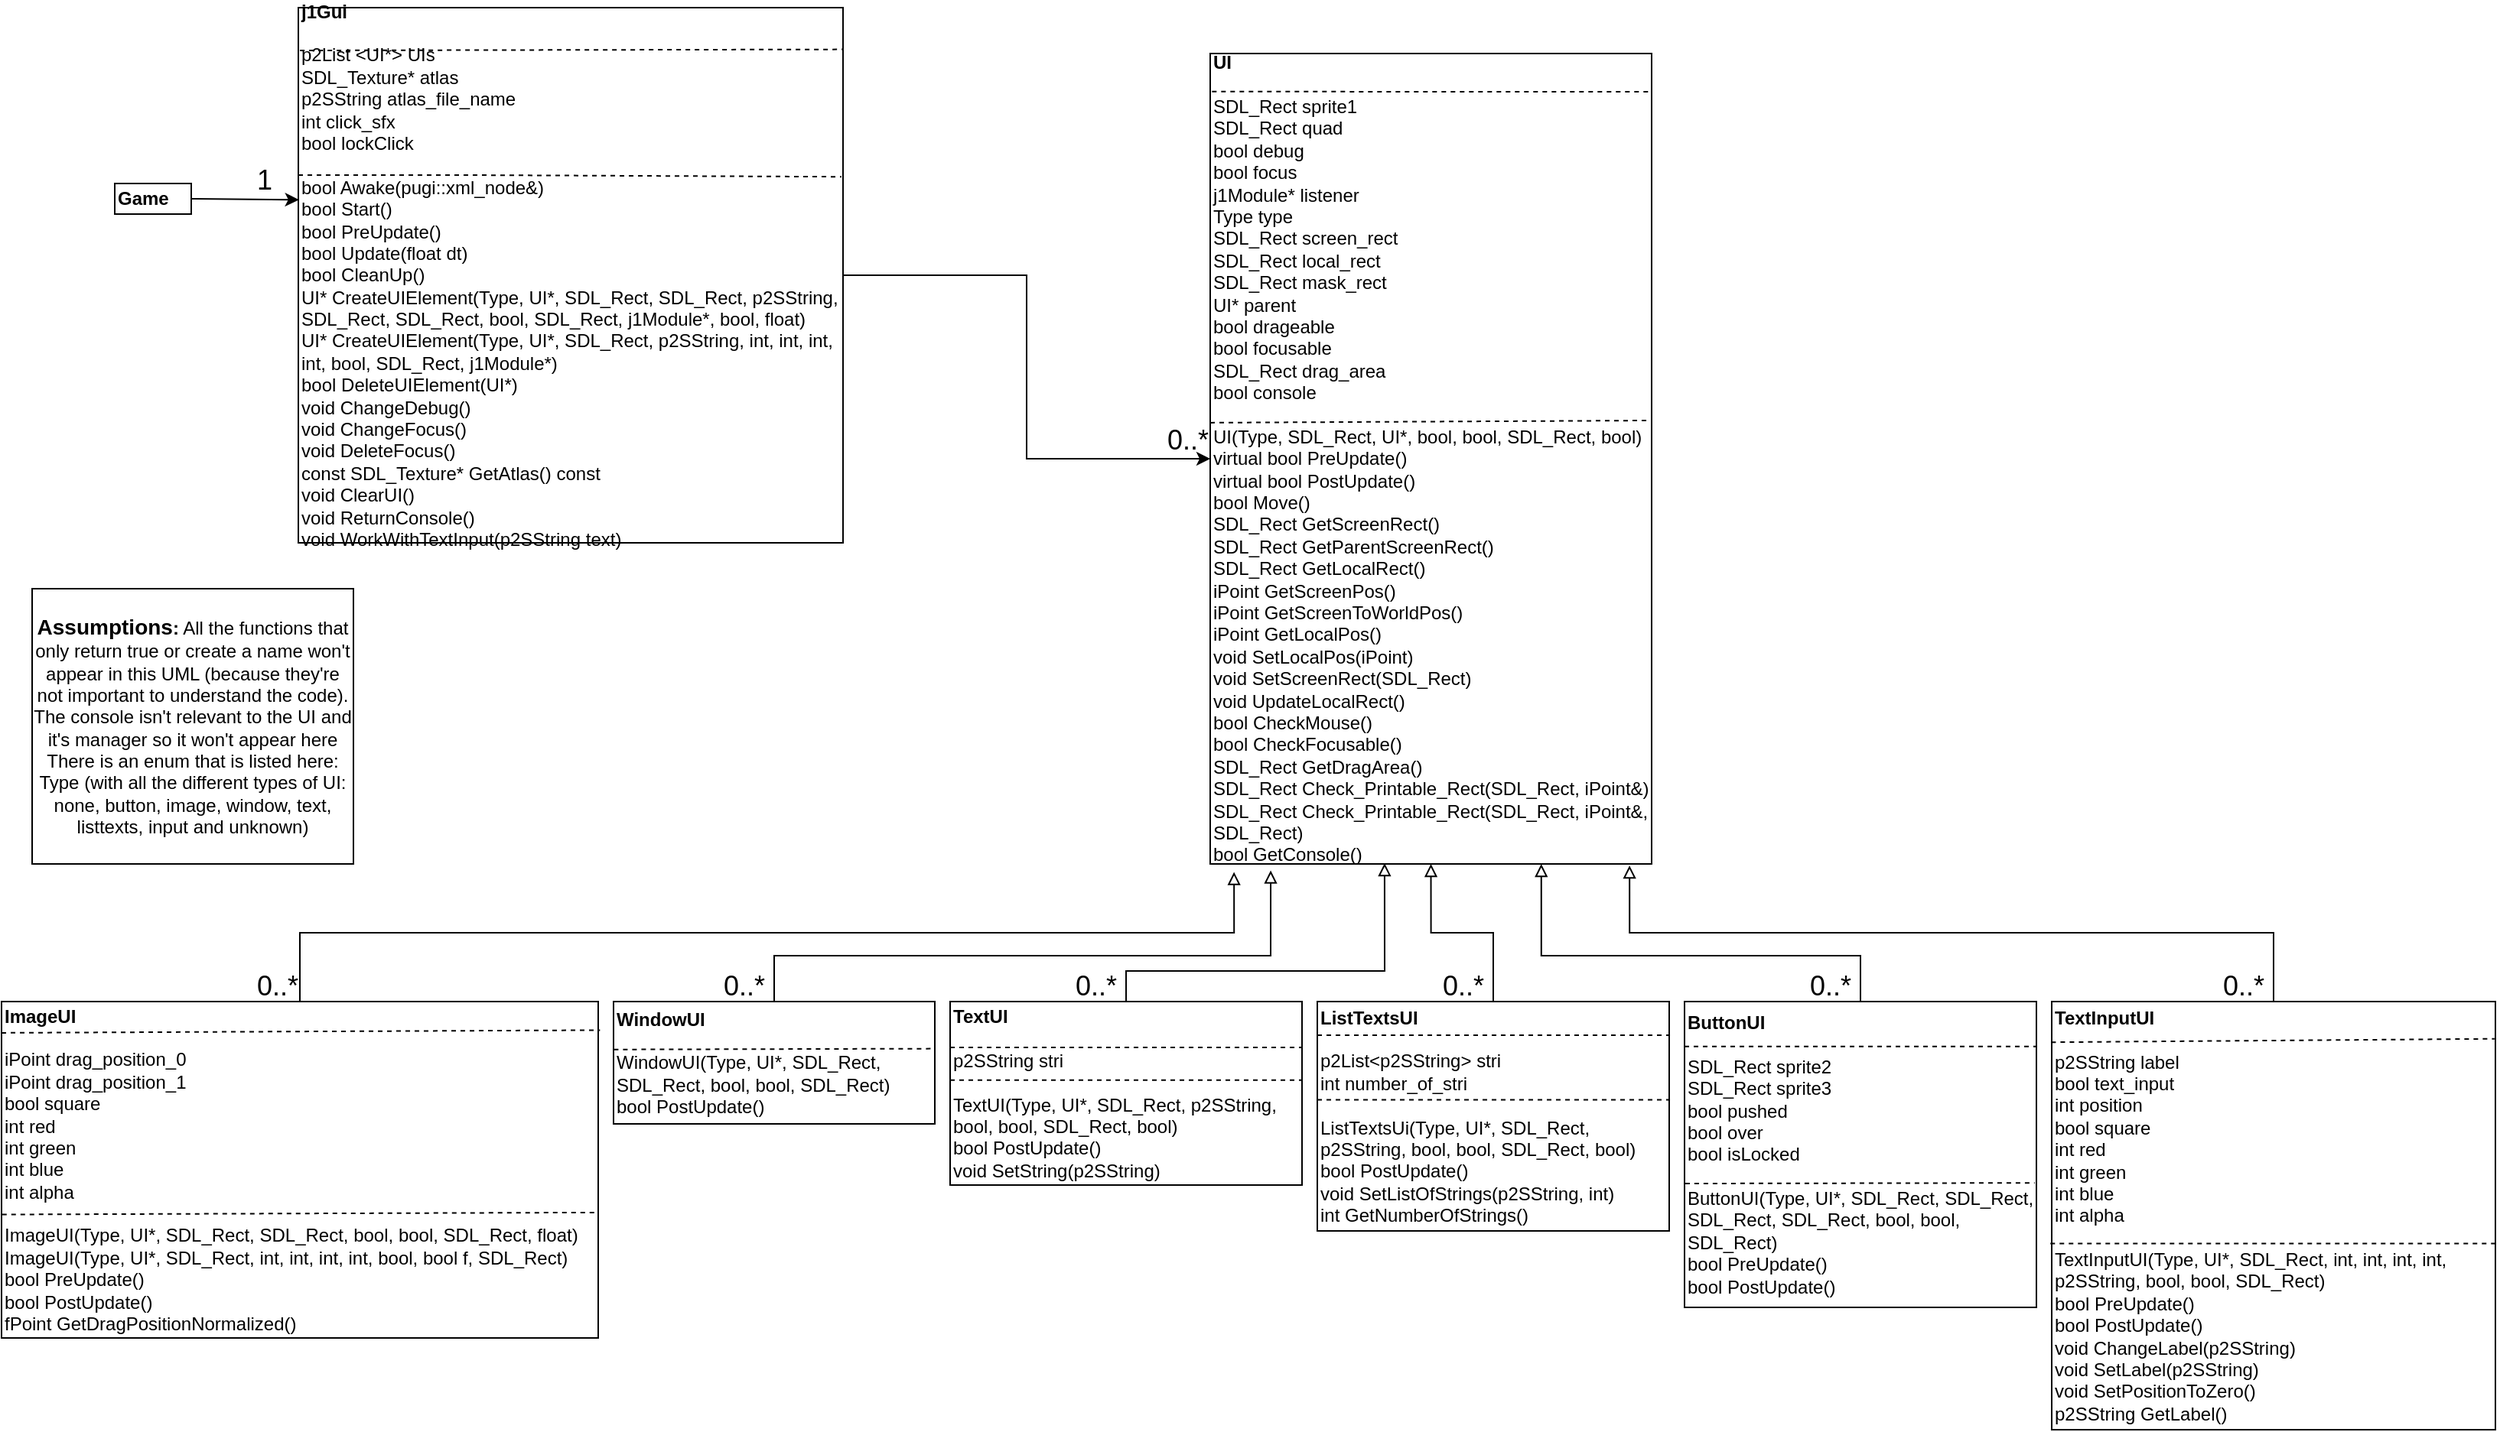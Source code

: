 <mxfile version="12.4.7" type="github">
  <diagram id="9TCni8zkd9GzKKKIGCB6" name="Page-1">
    <mxGraphModel dx="2595" dy="1450" grid="1" gridSize="10" guides="1" tooltips="1" connect="1" arrows="1" fold="1" page="1" pageScale="1" pageWidth="827" pageHeight="1169" math="0" shadow="0">
      <root>
        <mxCell id="0"/>
        <mxCell id="1" parent="0"/>
        <mxCell id="NNJdT-l5_N1uOXzTAoso-7" value="&lt;b&gt;Game&lt;/b&gt;" style="rounded=0;whiteSpace=wrap;html=1;align=left;" vertex="1" parent="1">
          <mxGeometry x="84" y="125" width="50" height="20" as="geometry"/>
        </mxCell>
        <mxCell id="NNJdT-l5_N1uOXzTAoso-19" style="edgeStyle=orthogonalEdgeStyle;rounded=0;orthogonalLoop=1;jettySize=auto;html=1;exitX=1;exitY=0.5;exitDx=0;exitDy=0;entryX=0;entryY=0.5;entryDx=0;entryDy=0;" edge="1" parent="1" source="NNJdT-l5_N1uOXzTAoso-8" target="NNJdT-l5_N1uOXzTAoso-14">
          <mxGeometry relative="1" as="geometry"/>
        </mxCell>
        <mxCell id="NNJdT-l5_N1uOXzTAoso-8" value="&lt;b&gt;j1Gui&lt;/b&gt;&lt;br&gt;&lt;br&gt;&lt;div&gt;p2List &amp;lt;UI*&amp;gt; UIs&lt;/div&gt;&lt;div&gt;SDL_Texture* atlas&lt;/div&gt;&lt;div&gt;p2SString atlas_file_name&lt;/div&gt;&lt;div&gt;&lt;div&gt;int click_sfx&lt;/div&gt;&lt;div&gt;bool lockClick&lt;/div&gt;&lt;/div&gt;&lt;br&gt;&lt;div&gt;bool Awake(pugi::xml_node&amp;amp;)&lt;/div&gt;&lt;div&gt;&lt;span&gt;bool Start()&lt;/span&gt;&lt;br&gt;&lt;/div&gt;&lt;div&gt;&lt;span&gt;bool PreUpdate()&lt;/span&gt;&lt;br&gt;&lt;/div&gt;&lt;div&gt;&lt;span&gt;bool Update(float dt)&lt;/span&gt;&lt;br&gt;&lt;/div&gt;&lt;div&gt;&lt;span&gt;bool CleanUp()&lt;/span&gt;&lt;br&gt;&lt;/div&gt;&lt;div&gt;&lt;span&gt;&lt;div&gt;UI* CreateUIElement(Type, UI*, SDL_Rect, SDL_Rect, p2SString, SDL_Rect, SDL_Rect, bool,&lt;span style=&quot;white-space: pre&quot;&gt;	&lt;/span&gt;S&lt;span&gt;DL_Rect, j1Module*, bool, float)&lt;/span&gt;&lt;/div&gt;&lt;div&gt;UI* CreateUIElement(Type, UI*, SDL_Rect, p2SString, int, int, int, int, bool, SDL_Rect, j1Module*)&lt;/div&gt;&lt;/span&gt;&lt;/div&gt;&lt;div&gt;&lt;div&gt;bool DeleteUIElement(UI*)&lt;/div&gt;&lt;div&gt;&lt;span&gt;void ChangeDebug()&lt;/span&gt;&lt;br&gt;&lt;/div&gt;&lt;div&gt;&lt;span&gt;void ChangeFocus()&lt;/span&gt;&lt;br&gt;&lt;/div&gt;&lt;div&gt;&lt;span&gt;void DeleteFocus()&lt;/span&gt;&lt;br&gt;&lt;/div&gt;&lt;div&gt;&lt;span&gt;const SDL_Texture* GetAtlas() const&lt;/span&gt;&lt;br&gt;&lt;/div&gt;&lt;div&gt;&lt;span&gt;void ClearUI()&lt;/span&gt;&lt;br&gt;&lt;/div&gt;&lt;div&gt;&lt;span&gt;void ReturnConsole()&lt;/span&gt;&lt;br&gt;&lt;/div&gt;&lt;div&gt;&lt;span&gt;void WorkWithTextInput(p2SString text)&lt;/span&gt;&lt;br&gt;&lt;/div&gt;&lt;/div&gt;" style="rounded=0;whiteSpace=wrap;html=1;align=left;" vertex="1" parent="1">
          <mxGeometry x="204" y="10" width="356" height="350" as="geometry"/>
        </mxCell>
        <mxCell id="NNJdT-l5_N1uOXzTAoso-9" value="" style="endArrow=none;dashed=1;html=1;exitX=0.003;exitY=0.08;exitDx=0;exitDy=0;exitPerimeter=0;entryX=0.999;entryY=0.078;entryDx=0;entryDy=0;entryPerimeter=0;" edge="1" parent="1" source="NNJdT-l5_N1uOXzTAoso-8" target="NNJdT-l5_N1uOXzTAoso-8">
          <mxGeometry width="50" height="50" relative="1" as="geometry">
            <mxPoint x="210" y="80" as="sourcePoint"/>
            <mxPoint x="420" y="81" as="targetPoint"/>
          </mxGeometry>
        </mxCell>
        <mxCell id="NNJdT-l5_N1uOXzTAoso-10" value="" style="endArrow=none;dashed=1;html=1;entryX=0.997;entryY=0.316;entryDx=0;entryDy=0;entryPerimeter=0;" edge="1" parent="1" target="NNJdT-l5_N1uOXzTAoso-8">
          <mxGeometry width="50" height="50" relative="1" as="geometry">
            <mxPoint x="204" y="119.5" as="sourcePoint"/>
            <mxPoint x="421" y="120" as="targetPoint"/>
            <Array as="points">
              <mxPoint x="315" y="119.5"/>
            </Array>
          </mxGeometry>
        </mxCell>
        <mxCell id="NNJdT-l5_N1uOXzTAoso-11" value="" style="endArrow=classic;html=1;exitX=1;exitY=0.5;exitDx=0;exitDy=0;entryX=0.001;entryY=0.359;entryDx=0;entryDy=0;entryPerimeter=0;" edge="1" parent="1" source="NNJdT-l5_N1uOXzTAoso-7" target="NNJdT-l5_N1uOXzTAoso-8">
          <mxGeometry width="50" height="50" relative="1" as="geometry">
            <mxPoint x="84" y="230" as="sourcePoint"/>
            <mxPoint x="140" y="150" as="targetPoint"/>
          </mxGeometry>
        </mxCell>
        <mxCell id="NNJdT-l5_N1uOXzTAoso-12" value="&lt;font style=&quot;font-size: 18px&quot;&gt;1&lt;/font&gt;" style="text;html=1;resizable=0;points=[];autosize=1;align=left;verticalAlign=top;spacingTop=-4;" vertex="1" parent="1">
          <mxGeometry x="174.5" y="110" width="30" height="20" as="geometry"/>
        </mxCell>
        <mxCell id="NNJdT-l5_N1uOXzTAoso-14" value="&lt;b&gt;UI&lt;br&gt;&lt;/b&gt;&lt;br&gt;&lt;div&gt;SDL_Rect sprite1&lt;/div&gt;&lt;div&gt;SDL_Rect quad&lt;/div&gt;&lt;div&gt;bool debug&lt;/div&gt;&lt;div&gt;bool focus&lt;/div&gt;&lt;div&gt;j1Module* listener&lt;/div&gt;&lt;div&gt;Type type&lt;/div&gt;&lt;div&gt;&lt;span&gt;SDL_Rect screen_rect&lt;/span&gt;&lt;br&gt;&lt;/div&gt;&lt;div&gt;SDL_Rect local_rect&lt;/div&gt;&lt;div&gt;SDL_Rect mask_rect&lt;/div&gt;&lt;div&gt;UI* parent&lt;/div&gt;&lt;div&gt;bool drageable&lt;/div&gt;&lt;div&gt;bool focusable&lt;/div&gt;&lt;div&gt;SDL_Rect drag_area&lt;/div&gt;&lt;div&gt;bool console&lt;/div&gt;&lt;br&gt;UI(Type, SDL_Rect, UI*, bool, bool, SDL_Rect, bool)&lt;br&gt;&lt;div&gt;virtual bool PreUpdate()&lt;/div&gt;&lt;div&gt;virtual bool PostUpdate()&lt;/div&gt;&lt;div&gt;&lt;div&gt;bool Move()&lt;/div&gt;&lt;div&gt;&lt;span&gt;SDL_Rect GetScreenRect()&lt;/span&gt;&lt;br&gt;&lt;/div&gt;&lt;div&gt;SDL_Rect GetParentScreenRect()&lt;/div&gt;&lt;div&gt;SDL_Rect GetLocalRect()&lt;/div&gt;&lt;div&gt;iPoint GetScreenPos()&lt;/div&gt;&lt;div&gt;iPoint GetScreenToWorldPos()&lt;/div&gt;&lt;div&gt;iPoint GetLocalPos()&lt;/div&gt;&lt;div&gt;void SetLocalPos(iPoint)&lt;/div&gt;&lt;div&gt;void SetScreenRect(SDL_Rect)&lt;/div&gt;&lt;div&gt;void UpdateLocalRect()&lt;/div&gt;&lt;div&gt;bool CheckMouse()&lt;/div&gt;&lt;div&gt;bool CheckFocusable()&lt;/div&gt;&lt;div&gt;SDL_Rect GetDragArea()&lt;/div&gt;&lt;div&gt;SDL_Rect Check_Printable_Rect(SDL_Rect, iPoint&amp;amp;)&lt;/div&gt;&lt;div&gt;SDL_Rect Check_Printable_Rect(SDL_Rect, iPoint&amp;amp;, SDL_Rect)&lt;/div&gt;&lt;div&gt;bool GetConsole()&lt;/div&gt;&lt;/div&gt;" style="rounded=0;whiteSpace=wrap;html=1;align=left;" vertex="1" parent="1">
          <mxGeometry x="800" y="40" width="288.5" height="530" as="geometry"/>
        </mxCell>
        <mxCell id="NNJdT-l5_N1uOXzTAoso-15" value="" style="endArrow=none;dashed=1;html=1;exitX=0.004;exitY=0.047;exitDx=0;exitDy=0;exitPerimeter=0;" edge="1" parent="1" source="NNJdT-l5_N1uOXzTAoso-14">
          <mxGeometry width="50" height="50" relative="1" as="geometry">
            <mxPoint x="796" y="75" as="sourcePoint"/>
            <mxPoint x="1089" y="65" as="targetPoint"/>
          </mxGeometry>
        </mxCell>
        <mxCell id="NNJdT-l5_N1uOXzTAoso-16" value="&lt;font style=&quot;font-size: 18px&quot;&gt;0..*&lt;/font&gt;" style="text;html=1;resizable=0;points=[];autosize=1;align=left;verticalAlign=top;spacingTop=-4;" vertex="1" parent="1">
          <mxGeometry x="770" y="280" width="40" height="20" as="geometry"/>
        </mxCell>
        <mxCell id="NNJdT-l5_N1uOXzTAoso-20" value="" style="endArrow=none;dashed=1;html=1;exitX=0.004;exitY=0.047;exitDx=0;exitDy=0;exitPerimeter=0;" edge="1" parent="1">
          <mxGeometry width="50" height="50" relative="1" as="geometry">
            <mxPoint x="800.004" y="281.44" as="sourcePoint"/>
            <mxPoint x="1087.85" y="280" as="targetPoint"/>
          </mxGeometry>
        </mxCell>
        <mxCell id="NNJdT-l5_N1uOXzTAoso-42" style="edgeStyle=orthogonalEdgeStyle;rounded=0;orthogonalLoop=1;jettySize=auto;html=1;exitX=0.5;exitY=0;exitDx=0;exitDy=0;entryX=0.054;entryY=1.01;entryDx=0;entryDy=0;endArrow=block;endFill=0;entryPerimeter=0;" edge="1" parent="1" source="NNJdT-l5_N1uOXzTAoso-21" target="NNJdT-l5_N1uOXzTAoso-14">
          <mxGeometry relative="1" as="geometry"/>
        </mxCell>
        <mxCell id="NNJdT-l5_N1uOXzTAoso-21" value="&lt;b&gt;ImageUI&lt;/b&gt;&lt;br&gt;&lt;br&gt;&lt;div&gt;&lt;div&gt;iPoint drag_position_0&lt;/div&gt;&lt;div&gt;iPoint drag_position_1&lt;/div&gt;&lt;div&gt;bool square&lt;/div&gt;&lt;div&gt;int red&lt;/div&gt;&lt;div&gt;int green&lt;/div&gt;&lt;div&gt;int blue&lt;/div&gt;&lt;div&gt;int alpha&lt;/div&gt;&lt;/div&gt;&lt;br&gt;&lt;div&gt;ImageUI(Type, UI*, SDL_Rect, SDL_Rect, bool, bool, SDL_Rect, float)&lt;/div&gt;&lt;div&gt;ImageUI(Type, UI*, SDL_Rect, int, int, int, int, bool, bool f, SDL_Rect)&lt;/div&gt;&lt;div&gt;&lt;div&gt;bool PreUpdate()&lt;/div&gt;&lt;div&gt;&lt;span&gt;bool PostUpdate()&lt;/span&gt;&lt;/div&gt;&lt;div&gt;fPoint GetDragPositionNormalized()&lt;/div&gt;&lt;/div&gt;&lt;div&gt;&lt;/div&gt;" style="rounded=0;whiteSpace=wrap;html=1;align=left;" vertex="1" parent="1">
          <mxGeometry x="10" y="660" width="390" height="220" as="geometry"/>
        </mxCell>
        <mxCell id="NNJdT-l5_N1uOXzTAoso-22" value="" style="endArrow=none;dashed=1;html=1;entryX=1.003;entryY=0.085;entryDx=0;entryDy=0;entryPerimeter=0;exitX=0;exitY=0.093;exitDx=0;exitDy=0;exitPerimeter=0;" edge="1" parent="1" source="NNJdT-l5_N1uOXzTAoso-21" target="NNJdT-l5_N1uOXzTAoso-21">
          <mxGeometry width="50" height="50" relative="1" as="geometry">
            <mxPoint x="421.5" y="660.5" as="sourcePoint"/>
            <mxPoint x="538.5" y="660.5" as="targetPoint"/>
          </mxGeometry>
        </mxCell>
        <mxCell id="NNJdT-l5_N1uOXzTAoso-23" value="" style="endArrow=none;dashed=1;html=1;entryX=0.999;entryY=0.627;entryDx=0;entryDy=0;exitX=0.001;exitY=0.633;exitDx=0;exitDy=0;exitPerimeter=0;entryPerimeter=0;" edge="1" parent="1" source="NNJdT-l5_N1uOXzTAoso-21" target="NNJdT-l5_N1uOXzTAoso-21">
          <mxGeometry width="50" height="50" relative="1" as="geometry">
            <mxPoint x="15" y="807" as="sourcePoint"/>
            <mxPoint x="542.5" y="880.5" as="targetPoint"/>
          </mxGeometry>
        </mxCell>
        <mxCell id="NNJdT-l5_N1uOXzTAoso-43" style="edgeStyle=orthogonalEdgeStyle;rounded=0;orthogonalLoop=1;jettySize=auto;html=1;exitX=0.5;exitY=0;exitDx=0;exitDy=0;entryX=0.137;entryY=1.008;entryDx=0;entryDy=0;entryPerimeter=0;endArrow=block;endFill=0;" edge="1" parent="1" source="NNJdT-l5_N1uOXzTAoso-25" target="NNJdT-l5_N1uOXzTAoso-14">
          <mxGeometry relative="1" as="geometry">
            <Array as="points">
              <mxPoint x="515" y="630"/>
              <mxPoint x="840" y="630"/>
            </Array>
          </mxGeometry>
        </mxCell>
        <mxCell id="NNJdT-l5_N1uOXzTAoso-25" value="&lt;b&gt;WindowUI&lt;/b&gt;&lt;br&gt;&lt;br&gt;&lt;div&gt;WindowUI(Type, UI*, SDL_Rect, SDL_Rect, bool, bool, SDL_Rect)&lt;/div&gt;&lt;div&gt;&lt;span&gt;bool PostUpdate()&lt;/span&gt;&lt;/div&gt;&lt;div&gt;&lt;/div&gt;" style="rounded=0;whiteSpace=wrap;html=1;align=left;" vertex="1" parent="1">
          <mxGeometry x="410" y="660" width="210" height="80" as="geometry"/>
        </mxCell>
        <mxCell id="NNJdT-l5_N1uOXzTAoso-26" value="" style="endArrow=none;dashed=1;html=1;exitX=0.001;exitY=0.392;exitDx=0;exitDy=0;exitPerimeter=0;entryX=0.998;entryY=0.385;entryDx=0;entryDy=0;entryPerimeter=0;" edge="1" parent="1" source="NNJdT-l5_N1uOXzTAoso-25" target="NNJdT-l5_N1uOXzTAoso-25">
          <mxGeometry width="50" height="50" relative="1" as="geometry">
            <mxPoint x="821.5" y="680.5" as="sourcePoint"/>
            <mxPoint x="801" y="714" as="targetPoint"/>
          </mxGeometry>
        </mxCell>
        <mxCell id="NNJdT-l5_N1uOXzTAoso-44" style="edgeStyle=orthogonalEdgeStyle;rounded=0;orthogonalLoop=1;jettySize=auto;html=1;exitX=0.5;exitY=0;exitDx=0;exitDy=0;entryX=0.395;entryY=0.999;entryDx=0;entryDy=0;entryPerimeter=0;endArrow=block;endFill=0;" edge="1" parent="1" source="NNJdT-l5_N1uOXzTAoso-28" target="NNJdT-l5_N1uOXzTAoso-14">
          <mxGeometry relative="1" as="geometry">
            <Array as="points">
              <mxPoint x="745" y="640"/>
              <mxPoint x="914" y="640"/>
            </Array>
          </mxGeometry>
        </mxCell>
        <mxCell id="NNJdT-l5_N1uOXzTAoso-28" value="&lt;b&gt;TextUI&lt;/b&gt;&lt;br&gt;&lt;br&gt;&lt;div&gt;p2SString stri&lt;br&gt;&lt;/div&gt;&lt;br&gt;&lt;div&gt;TextUI(Type, UI*, SDL_Rect, p2SString, bool, bool, SDL_Rect, bool)&lt;/div&gt;&lt;div&gt;&lt;div&gt;&lt;span&gt;bool PostUpdate()&lt;/span&gt;&lt;/div&gt;&lt;div&gt;void SetString(p2SString)&lt;/div&gt;&lt;/div&gt;&lt;div&gt;&lt;/div&gt;" style="rounded=0;whiteSpace=wrap;html=1;align=left;" vertex="1" parent="1">
          <mxGeometry x="630" y="660" width="230" height="120" as="geometry"/>
        </mxCell>
        <mxCell id="NNJdT-l5_N1uOXzTAoso-29" value="" style="endArrow=none;dashed=1;html=1;entryX=1;entryY=0.25;entryDx=0;entryDy=0;exitX=0;exitY=0.25;exitDx=0;exitDy=0;" edge="1" parent="1" source="NNJdT-l5_N1uOXzTAoso-28" target="NNJdT-l5_N1uOXzTAoso-28">
          <mxGeometry width="50" height="50" relative="1" as="geometry">
            <mxPoint x="1251.5" y="540.5" as="sourcePoint"/>
            <mxPoint x="1368.5" y="540.5" as="targetPoint"/>
          </mxGeometry>
        </mxCell>
        <mxCell id="NNJdT-l5_N1uOXzTAoso-30" value="" style="endArrow=none;dashed=1;html=1;entryX=0.999;entryY=0.428;entryDx=0;entryDy=0;exitX=0;exitY=0.428;exitDx=0;exitDy=0;exitPerimeter=0;entryPerimeter=0;" edge="1" parent="1" source="NNJdT-l5_N1uOXzTAoso-28" target="NNJdT-l5_N1uOXzTAoso-28">
          <mxGeometry width="50" height="50" relative="1" as="geometry">
            <mxPoint x="845" y="687" as="sourcePoint"/>
            <mxPoint x="1372.5" y="760.5" as="targetPoint"/>
          </mxGeometry>
        </mxCell>
        <mxCell id="NNJdT-l5_N1uOXzTAoso-45" style="edgeStyle=orthogonalEdgeStyle;rounded=0;orthogonalLoop=1;jettySize=auto;html=1;exitX=0.5;exitY=0;exitDx=0;exitDy=0;entryX=0.5;entryY=1;entryDx=0;entryDy=0;endArrow=block;endFill=0;" edge="1" parent="1" source="NNJdT-l5_N1uOXzTAoso-32" target="NNJdT-l5_N1uOXzTAoso-14">
          <mxGeometry relative="1" as="geometry"/>
        </mxCell>
        <mxCell id="NNJdT-l5_N1uOXzTAoso-32" value="&lt;b&gt;ListTextsUI&lt;/b&gt;&lt;br&gt;&lt;br&gt;&lt;div&gt;p2List&amp;lt;p2SString&amp;gt; stri&lt;br&gt;&lt;/div&gt;&lt;div&gt;int number_of_stri&lt;br&gt;&lt;/div&gt;&lt;br&gt;&lt;div&gt;ListTextsUi(Type, UI*, SDL_Rect, p2SString, bool, bool, SDL_Rect, bool)&lt;/div&gt;&lt;div&gt;&lt;div&gt;&lt;span&gt;bool PostUpdate()&lt;/span&gt;&lt;/div&gt;&lt;div&gt;void SetListOfStrings(p2SString, int)&lt;/div&gt;&lt;/div&gt;&lt;div&gt;int GetNumberOfStrings()&lt;br&gt;&lt;/div&gt;&lt;div&gt;&lt;/div&gt;" style="rounded=0;whiteSpace=wrap;html=1;align=left;" vertex="1" parent="1">
          <mxGeometry x="870" y="660" width="230" height="150" as="geometry"/>
        </mxCell>
        <mxCell id="NNJdT-l5_N1uOXzTAoso-33" value="" style="endArrow=none;dashed=1;html=1;entryX=0.999;entryY=0.147;entryDx=0;entryDy=0;entryPerimeter=0;exitX=0;exitY=0.147;exitDx=0;exitDy=0;exitPerimeter=0;" edge="1" parent="1" source="NNJdT-l5_N1uOXzTAoso-32" target="NNJdT-l5_N1uOXzTAoso-32">
          <mxGeometry width="50" height="50" relative="1" as="geometry">
            <mxPoint x="1491.5" y="570.5" as="sourcePoint"/>
            <mxPoint x="1608.5" y="570.5" as="targetPoint"/>
          </mxGeometry>
        </mxCell>
        <mxCell id="NNJdT-l5_N1uOXzTAoso-34" value="" style="endArrow=none;dashed=1;html=1;entryX=0.999;entryY=0.428;entryDx=0;entryDy=0;exitX=0;exitY=0.428;exitDx=0;exitDy=0;exitPerimeter=0;entryPerimeter=0;" edge="1" parent="1" source="NNJdT-l5_N1uOXzTAoso-32" target="NNJdT-l5_N1uOXzTAoso-32">
          <mxGeometry width="50" height="50" relative="1" as="geometry">
            <mxPoint x="1085" y="717" as="sourcePoint"/>
            <mxPoint x="1612.5" y="790.5" as="targetPoint"/>
          </mxGeometry>
        </mxCell>
        <mxCell id="NNJdT-l5_N1uOXzTAoso-46" style="edgeStyle=orthogonalEdgeStyle;rounded=0;orthogonalLoop=1;jettySize=auto;html=1;exitX=0.5;exitY=0;exitDx=0;exitDy=0;entryX=0.75;entryY=1;entryDx=0;entryDy=0;endArrow=block;endFill=0;" edge="1" parent="1" source="NNJdT-l5_N1uOXzTAoso-35" target="NNJdT-l5_N1uOXzTAoso-14">
          <mxGeometry relative="1" as="geometry">
            <Array as="points">
              <mxPoint x="1225" y="630"/>
              <mxPoint x="1016" y="630"/>
            </Array>
          </mxGeometry>
        </mxCell>
        <mxCell id="NNJdT-l5_N1uOXzTAoso-35" value="&lt;b&gt;ButtonUI&lt;/b&gt;&lt;br&gt;&lt;br&gt;&lt;div&gt;&lt;div&gt;SDL_Rect sprite2&lt;/div&gt;&lt;div&gt;SDL_Rect sprite3&lt;/div&gt;&lt;div&gt;bool pushed&lt;/div&gt;&lt;div&gt;bool over&lt;/div&gt;&lt;div&gt;bool isLocked&lt;/div&gt;&lt;/div&gt;&lt;br&gt;&lt;div&gt;ButtonUI(Type, UI*, SDL_Rect, SDL_Rect, SDL_Rect, SDL_Rect, bool, bool, SDL_Rect)&lt;/div&gt;&lt;div&gt;bool PreUpdate()&lt;br&gt;&lt;/div&gt;&lt;div&gt;&lt;div&gt;&lt;span&gt;bool PostUpdate()&lt;/span&gt;&lt;/div&gt;&lt;/div&gt;&lt;div&gt;&lt;/div&gt;" style="rounded=0;whiteSpace=wrap;html=1;align=left;" vertex="1" parent="1">
          <mxGeometry x="1110" y="660" width="230" height="200" as="geometry"/>
        </mxCell>
        <mxCell id="NNJdT-l5_N1uOXzTAoso-36" value="" style="endArrow=none;dashed=1;html=1;entryX=0.999;entryY=0.147;entryDx=0;entryDy=0;entryPerimeter=0;exitX=0;exitY=0.147;exitDx=0;exitDy=0;exitPerimeter=0;" edge="1" parent="1" source="NNJdT-l5_N1uOXzTAoso-35" target="NNJdT-l5_N1uOXzTAoso-35">
          <mxGeometry width="50" height="50" relative="1" as="geometry">
            <mxPoint x="1731.5" y="570.5" as="sourcePoint"/>
            <mxPoint x="1848.5" y="570.5" as="targetPoint"/>
          </mxGeometry>
        </mxCell>
        <mxCell id="NNJdT-l5_N1uOXzTAoso-37" value="" style="endArrow=none;dashed=1;html=1;entryX=0.995;entryY=0.593;entryDx=0;entryDy=0;exitX=0.002;exitY=0.595;exitDx=0;exitDy=0;exitPerimeter=0;entryPerimeter=0;" edge="1" parent="1" source="NNJdT-l5_N1uOXzTAoso-35" target="NNJdT-l5_N1uOXzTAoso-35">
          <mxGeometry width="50" height="50" relative="1" as="geometry">
            <mxPoint x="1325" y="717" as="sourcePoint"/>
            <mxPoint x="1852.5" y="790.5" as="targetPoint"/>
          </mxGeometry>
        </mxCell>
        <mxCell id="NNJdT-l5_N1uOXzTAoso-47" style="edgeStyle=orthogonalEdgeStyle;rounded=0;orthogonalLoop=1;jettySize=auto;html=1;exitX=0.5;exitY=0;exitDx=0;exitDy=0;entryX=0.95;entryY=1.002;entryDx=0;entryDy=0;entryPerimeter=0;endArrow=block;endFill=0;" edge="1" parent="1" source="NNJdT-l5_N1uOXzTAoso-38" target="NNJdT-l5_N1uOXzTAoso-14">
          <mxGeometry relative="1" as="geometry"/>
        </mxCell>
        <mxCell id="NNJdT-l5_N1uOXzTAoso-38" value="&lt;b&gt;TextInputUI&lt;/b&gt;&lt;br&gt;&lt;br&gt;&lt;div&gt;&lt;div&gt;p2SString label&lt;/div&gt;&lt;div&gt;bool text_input&lt;/div&gt;&lt;div&gt;int position&lt;/div&gt;&lt;div&gt;bool square&lt;/div&gt;&lt;div&gt;int red&lt;/div&gt;&lt;div&gt;int green&lt;/div&gt;&lt;div&gt;int blue&lt;/div&gt;&lt;div&gt;int alpha&lt;/div&gt;&lt;/div&gt;&lt;br&gt;&lt;div&gt;TextInputUI(Type, UI*, SDL_Rect, int, int, int, int, p2SString, bool, bool, SDL_Rect)&lt;/div&gt;&lt;div&gt;bool PreUpdate()&lt;br&gt;&lt;/div&gt;&lt;div&gt;&lt;div&gt;&lt;span&gt;bool PostUpdate()&lt;/span&gt;&lt;/div&gt;&lt;/div&gt;&lt;div&gt;&lt;span&gt;&lt;div&gt;void ChangeLabel(p2SString)&lt;/div&gt;&lt;div&gt;&lt;span&gt;void SetLabel(p2SString)&lt;/span&gt;&lt;br&gt;&lt;/div&gt;&lt;div&gt;void SetPositionToZero()&lt;/div&gt;&lt;div&gt;p2SString GetLabel()&lt;/div&gt;&lt;/span&gt;&lt;/div&gt;&lt;div&gt;&lt;/div&gt;" style="rounded=0;whiteSpace=wrap;html=1;align=left;" vertex="1" parent="1">
          <mxGeometry x="1350" y="660" width="290" height="280" as="geometry"/>
        </mxCell>
        <mxCell id="NNJdT-l5_N1uOXzTAoso-39" value="" style="endArrow=none;dashed=1;html=1;entryX=0.998;entryY=0.087;entryDx=0;entryDy=0;entryPerimeter=0;exitX=-0.001;exitY=0.095;exitDx=0;exitDy=0;exitPerimeter=0;" edge="1" parent="1" source="NNJdT-l5_N1uOXzTAoso-38" target="NNJdT-l5_N1uOXzTAoso-38">
          <mxGeometry width="50" height="50" relative="1" as="geometry">
            <mxPoint x="1991.5" y="570.5" as="sourcePoint"/>
            <mxPoint x="2108.5" y="570.5" as="targetPoint"/>
          </mxGeometry>
        </mxCell>
        <mxCell id="NNJdT-l5_N1uOXzTAoso-40" value="" style="endArrow=none;dashed=1;html=1;entryX=1.001;entryY=0.565;entryDx=0;entryDy=0;exitX=-0.003;exitY=0.565;exitDx=0;exitDy=0;exitPerimeter=0;entryPerimeter=0;" edge="1" parent="1" source="NNJdT-l5_N1uOXzTAoso-38" target="NNJdT-l5_N1uOXzTAoso-38">
          <mxGeometry width="50" height="50" relative="1" as="geometry">
            <mxPoint x="1585" y="717" as="sourcePoint"/>
            <mxPoint x="2112.5" y="790.5" as="targetPoint"/>
          </mxGeometry>
        </mxCell>
        <mxCell id="NNJdT-l5_N1uOXzTAoso-48" value="&lt;font style=&quot;font-size: 18px&quot;&gt;0..*&lt;/font&gt;" style="text;html=1;resizable=0;points=[];autosize=1;align=left;verticalAlign=top;spacingTop=-4;" vertex="1" parent="1">
          <mxGeometry x="1460" y="637" width="40" height="20" as="geometry"/>
        </mxCell>
        <mxCell id="NNJdT-l5_N1uOXzTAoso-49" value="&lt;font style=&quot;font-size: 18px&quot;&gt;0..*&lt;/font&gt;" style="text;html=1;resizable=0;points=[];autosize=1;align=left;verticalAlign=top;spacingTop=-4;" vertex="1" parent="1">
          <mxGeometry x="1190" y="637" width="40" height="20" as="geometry"/>
        </mxCell>
        <mxCell id="NNJdT-l5_N1uOXzTAoso-50" value="&lt;font style=&quot;font-size: 18px&quot;&gt;0..*&lt;/font&gt;" style="text;html=1;resizable=0;points=[];autosize=1;align=left;verticalAlign=top;spacingTop=-4;" vertex="1" parent="1">
          <mxGeometry x="950" y="637" width="40" height="20" as="geometry"/>
        </mxCell>
        <mxCell id="NNJdT-l5_N1uOXzTAoso-51" value="&lt;font style=&quot;font-size: 18px&quot;&gt;0..*&lt;/font&gt;" style="text;html=1;resizable=0;points=[];autosize=1;align=left;verticalAlign=top;spacingTop=-4;" vertex="1" parent="1">
          <mxGeometry x="710" y="637" width="40" height="20" as="geometry"/>
        </mxCell>
        <mxCell id="NNJdT-l5_N1uOXzTAoso-52" value="&lt;font style=&quot;font-size: 18px&quot;&gt;0..*&lt;/font&gt;" style="text;html=1;resizable=0;points=[];autosize=1;align=left;verticalAlign=top;spacingTop=-4;" vertex="1" parent="1">
          <mxGeometry x="480" y="637" width="40" height="20" as="geometry"/>
        </mxCell>
        <mxCell id="NNJdT-l5_N1uOXzTAoso-53" value="&lt;font style=&quot;font-size: 18px&quot;&gt;0..*&lt;/font&gt;" style="text;html=1;resizable=0;points=[];autosize=1;align=left;verticalAlign=top;spacingTop=-4;" vertex="1" parent="1">
          <mxGeometry x="174.5" y="637" width="40" height="20" as="geometry"/>
        </mxCell>
        <mxCell id="NNJdT-l5_N1uOXzTAoso-56" value="&lt;b&gt;&lt;font style=&quot;font-size: 14px&quot;&gt;Assumptions&lt;/font&gt;:&lt;/b&gt; All the functions that only return true or create a name won&#39;t appear in this UML (because they&#39;re not important to understand the code). The console isn&#39;t relevant to the UI and it&#39;s manager so it won&#39;t appear here There is an enum that is listed here: Type (with all the different types of UI: none, button, image, window, text, listtexts, input and unknown)" style="rounded=0;whiteSpace=wrap;html=1;" vertex="1" parent="1">
          <mxGeometry x="30" y="390" width="210" height="180" as="geometry"/>
        </mxCell>
      </root>
    </mxGraphModel>
  </diagram>
</mxfile>
